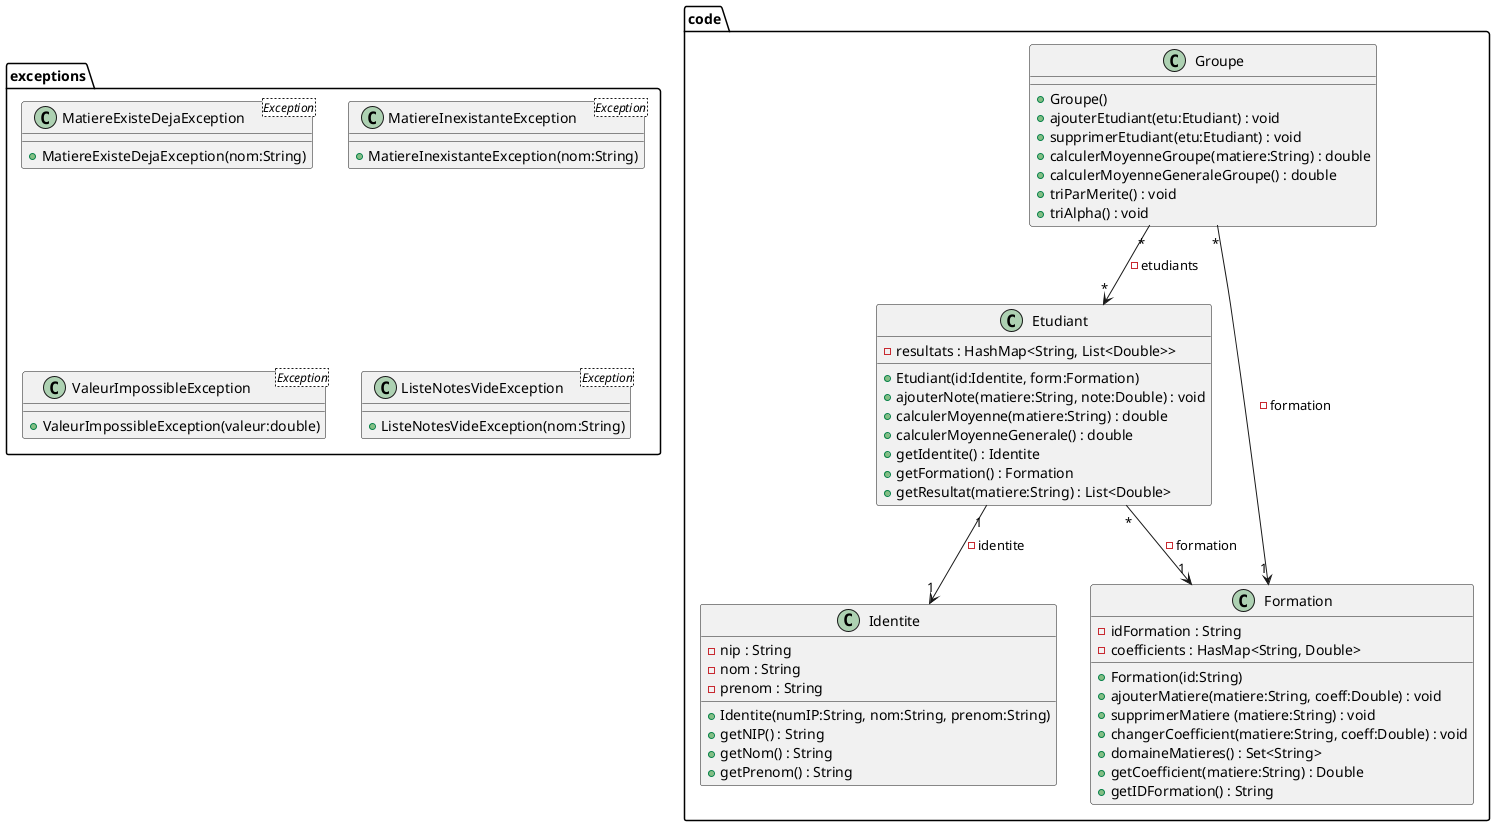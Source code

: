 @startuml

package exceptions {
    class MatiereExisteDejaException <Exception> {
        + MatiereExisteDejaException(nom:String)
    }
    class MatiereInexistanteException <Exception> {
        + MatiereInexistanteException(nom:String)
    }
    class ValeurImpossibleException <Exception> {
        + ValeurImpossibleException(valeur:double)
    }
    class ListeNotesVideException <Exception> {
        + ListeNotesVideException(nom:String)
    }

}

package code {

class Groupe {
    + Groupe()
    + ajouterEtudiant(etu:Etudiant) : void
    + supprimerEtudiant(etu:Etudiant) : void
    + calculerMoyenneGroupe(matiere:String) : double
    + calculerMoyenneGeneraleGroupe() : double
    + triParMerite() : void
    + triAlpha() : void
}
class Etudiant {
    - resultats : HashMap<String, List<Double>>
    + Etudiant(id:Identite, form:Formation)
    + ajouterNote(matiere:String, note:Double) : void
    + calculerMoyenne(matiere:String) : double
    + calculerMoyenneGenerale() : double
    + getIdentite() : Identite
    + getFormation() : Formation
    + getResultat(matiere:String) : List<Double>
}
class Identite {
    - nip : String
    - nom : String
    - prenom : String
    + Identite(numIP:String, nom:String, prenom:String)
    + getNIP() : String
    + getNom() : String
    + getPrenom() : String
}
class Formation {
    - idFormation : String
    - coefficients : HasMap<String, Double>
    + Formation(id:String)
    + ajouterMatiere(matiere:String, coeff:Double) : void
    + supprimerMatiere (matiere:String) : void
    + changerCoefficient(matiere:String, coeff:Double) : void
    + domaineMatieres() : Set<String>
    + getCoefficient(matiere:String) : Double
    + getIDFormation() : String
}
Groupe "*" --> "*" Etudiant : - etudiants
Groupe "*" --> "1" Formation : - formation
Etudiant "*" --> "1" Formation : - formation
Etudiant "1" --> "1" Identite : - identite

}

@enduml